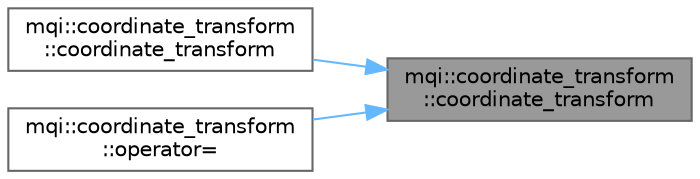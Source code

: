 digraph "mqi::coordinate_transform::coordinate_transform"
{
 // LATEX_PDF_SIZE
  bgcolor="transparent";
  edge [fontname=Helvetica,fontsize=10,labelfontname=Helvetica,labelfontsize=10];
  node [fontname=Helvetica,fontsize=10,shape=box,height=0.2,width=0.4];
  rankdir="RL";
  Node1 [id="Node000001",label="mqi::coordinate_transform\l::coordinate_transform",height=0.2,width=0.4,color="gray40", fillcolor="grey60", style="filled", fontcolor="black",tooltip="Constructs a transformation from given angles and a position vector."];
  Node1 -> Node2 [id="edge1_Node000001_Node000002",dir="back",color="steelblue1",style="solid",tooltip=" "];
  Node2 [id="Node000002",label="mqi::coordinate_transform\l::coordinate_transform",height=0.2,width=0.4,color="grey40", fillcolor="white", style="filled",URL="$classmqi_1_1coordinate__transform.html#a5cb8d4ac42ef4f389e6028fc00a57be7",tooltip="Copy constructor. Creates a new object as a copy of an existing one."];
  Node1 -> Node3 [id="edge2_Node000001_Node000003",dir="back",color="steelblue1",style="solid",tooltip=" "];
  Node3 [id="Node000003",label="mqi::coordinate_transform\l::operator=",height=0.2,width=0.4,color="grey40", fillcolor="white", style="filled",URL="$classmqi_1_1coordinate__transform.html#aee618afbaf03b1bea5ebb651249ad7d9",tooltip="Assignment operator. Copies the content of one transformation object into another."];
}
